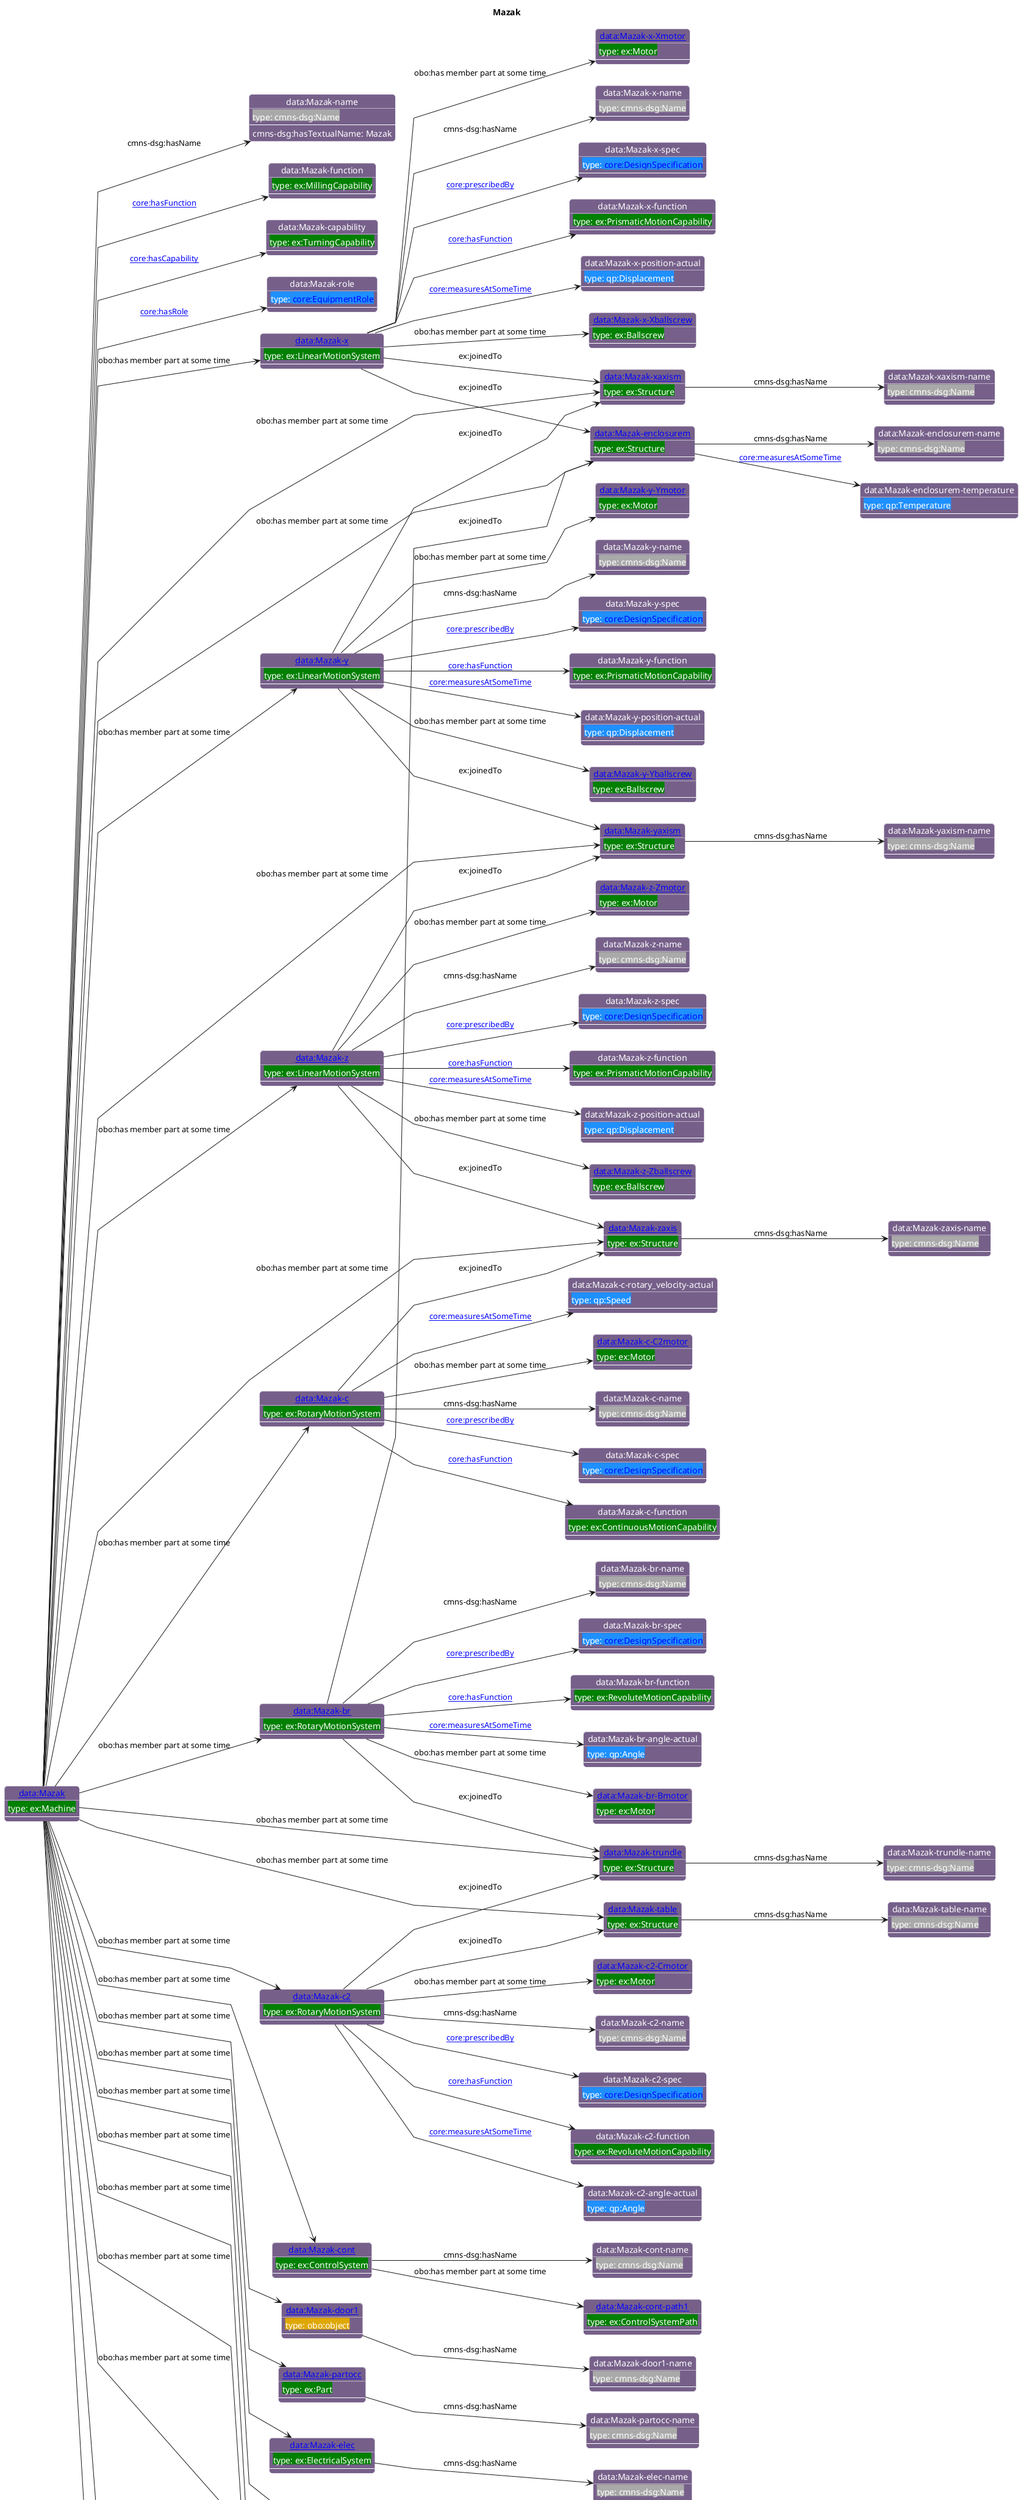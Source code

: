 @startuml
skinparam linetype polyline
left to right direction
title Mazak

skinparam roundCorner 10

skinparam object {
  BackgroundColor 76608A
  fontColor White
  BorderColor White 
  FontName Helvetica   
}

skinparam class{
   BackgroundColor White
   fontColor black
   FontStyle bold
   FontName Helvetica
}

object "[[./Mazak.html data:Mazak]]" as o1 #76608A {
 <back:#Green>type: ex:Machine</back> 
---
 }
object "data:Mazak-name" as o2 #76608A {
 <back:#DarkGrey>type: cmns-dsg:Name</back> 
---
 }
object "data:Mazak-function" as o3 #76608A {
 <back:#Green>type: ex:MillingCapability</back> 
---
 }
object "data:Mazak-capability" as o4 #76608A {
 <back:#Green>type: ex:TurningCapability</back> 
---
 }
object "data:Mazak-role" as o5 #76608A {
 <back:#1E90FF>type: [[https://spec.industrialontologies.org/ontology/core/Core/EquipmentRole core:EquipmentRole]]</back> 
---
 }
object "[[./Mazak-xaxism.html data:Mazak-xaxism]]" as o6 #76608A {
 <back:#Green>type: ex:Structure</back> 
---
 }
object "data:Mazak-xaxism-name" as o7 #76608A {
 <back:#DarkGrey>type: cmns-dsg:Name</back> 
---
 }
object "[[./Mazak-yaxism.html data:Mazak-yaxism]]" as o8 #76608A {
 <back:#Green>type: ex:Structure</back> 
---
 }
object "data:Mazak-yaxism-name" as o9 #76608A {
 <back:#DarkGrey>type: cmns-dsg:Name</back> 
---
 }
object "[[./Mazak-zaxis.html data:Mazak-zaxis]]" as o10 #76608A {
 <back:#Green>type: ex:Structure</back> 
---
 }
object "data:Mazak-zaxis-name" as o11 #76608A {
 <back:#DarkGrey>type: cmns-dsg:Name</back> 
---
 }
object "[[./Mazak-table.html data:Mazak-table]]" as o12 #76608A {
 <back:#Green>type: ex:Structure</back> 
---
 }
object "data:Mazak-table-name" as o13 #76608A {
 <back:#DarkGrey>type: cmns-dsg:Name</back> 
---
 }
object "[[./Mazak-trundle.html data:Mazak-trundle]]" as o14 #76608A {
 <back:#Green>type: ex:Structure</back> 
---
 }
object "data:Mazak-trundle-name" as o15 #76608A {
 <back:#DarkGrey>type: cmns-dsg:Name</back> 
---
 }
object "[[./Mazak-x.html data:Mazak-x]]" as o16 #76608A {
 <back:#Green>type: ex:LinearMotionSystem</back> 
---
 }
object "data:Mazak-x-name" as o17 #76608A {
 <back:#DarkGrey>type: cmns-dsg:Name</back> 
---
 }
object "data:Mazak-x-spec" as o18 #76608A {
 <back:#1E90FF>type: [[https://spec.industrialontologies.org/ontology/core/Core/DesignSpecification core:DesignSpecification]]</back> 
---
 }
object "[[./Mazak-enclosurem.html data:Mazak-enclosurem]]" as o19 #76608A {
 <back:#Green>type: ex:Structure</back> 
---
 }
object "data:Mazak-x-function" as o20 #76608A {
 <back:#Green>type: ex:PrismaticMotionCapability</back> 
---
 }
object "data:Mazak-x-position-actual" as o21 #76608A {
 <back:#1E90FF>type: qp:Displacement</back> 
---
 }
object "[[./Mazak-x-Xballscrew.html data:Mazak-x-Xballscrew]]" as o22 #76608A {
 <back:#Green>type: ex:Ballscrew</back> 
---
 }
object "[[./Mazak-x-Xmotor.html data:Mazak-x-Xmotor]]" as o23 #76608A {
 <back:#Green>type: ex:Motor</back> 
---
 }
object "[[./Mazak-y.html data:Mazak-y]]" as o24 #76608A {
 <back:#Green>type: ex:LinearMotionSystem</back> 
---
 }
object "data:Mazak-y-name" as o25 #76608A {
 <back:#DarkGrey>type: cmns-dsg:Name</back> 
---
 }
object "data:Mazak-y-spec" as o26 #76608A {
 <back:#1E90FF>type: [[https://spec.industrialontologies.org/ontology/core/Core/DesignSpecification core:DesignSpecification]]</back> 
---
 }
object "data:Mazak-y-function" as o27 #76608A {
 <back:#Green>type: ex:PrismaticMotionCapability</back> 
---
 }
object "data:Mazak-y-position-actual" as o28 #76608A {
 <back:#1E90FF>type: qp:Displacement</back> 
---
 }
object "[[./Mazak-y-Yballscrew.html data:Mazak-y-Yballscrew]]" as o29 #76608A {
 <back:#Green>type: ex:Ballscrew</back> 
---
 }
object "[[./Mazak-y-Ymotor.html data:Mazak-y-Ymotor]]" as o30 #76608A {
 <back:#Green>type: ex:Motor</back> 
---
 }
object "[[./Mazak-z.html data:Mazak-z]]" as o31 #76608A {
 <back:#Green>type: ex:LinearMotionSystem</back> 
---
 }
object "data:Mazak-z-name" as o32 #76608A {
 <back:#DarkGrey>type: cmns-dsg:Name</back> 
---
 }
object "data:Mazak-z-spec" as o33 #76608A {
 <back:#1E90FF>type: [[https://spec.industrialontologies.org/ontology/core/Core/DesignSpecification core:DesignSpecification]]</back> 
---
 }
object "data:Mazak-z-function" as o34 #76608A {
 <back:#Green>type: ex:PrismaticMotionCapability</back> 
---
 }
object "data:Mazak-z-position-actual" as o35 #76608A {
 <back:#1E90FF>type: qp:Displacement</back> 
---
 }
object "[[./Mazak-z-Zballscrew.html data:Mazak-z-Zballscrew]]" as o36 #76608A {
 <back:#Green>type: ex:Ballscrew</back> 
---
 }
object "[[./Mazak-z-Zmotor.html data:Mazak-z-Zmotor]]" as o37 #76608A {
 <back:#Green>type: ex:Motor</back> 
---
 }
object "[[./Mazak-c.html data:Mazak-c]]" as o38 #76608A {
 <back:#Green>type: ex:RotaryMotionSystem</back> 
---
 }
object "data:Mazak-c-name" as o39 #76608A {
 <back:#DarkGrey>type: cmns-dsg:Name</back> 
---
 }
object "data:Mazak-c-spec" as o40 #76608A {
 <back:#1E90FF>type: [[https://spec.industrialontologies.org/ontology/core/Core/DesignSpecification core:DesignSpecification]]</back> 
---
 }
object "data:Mazak-c-function" as o41 #76608A {
 <back:#Green>type: ex:ContinuousMotionCapability</back> 
---
 }
object "data:Mazak-c-rotary_velocity-actual" as o42 #76608A {
 <back:#1E90FF>type: qp:Speed</back> 
---
 }
object "[[./Mazak-c-C2motor.html data:Mazak-c-C2motor]]" as o43 #76608A {
 <back:#Green>type: ex:Motor</back> 
---
 }
object "[[./Mazak-br.html data:Mazak-br]]" as o44 #76608A {
 <back:#Green>type: ex:RotaryMotionSystem</back> 
---
 }
object "data:Mazak-br-name" as o45 #76608A {
 <back:#DarkGrey>type: cmns-dsg:Name</back> 
---
 }
object "data:Mazak-br-spec" as o46 #76608A {
 <back:#1E90FF>type: [[https://spec.industrialontologies.org/ontology/core/Core/DesignSpecification core:DesignSpecification]]</back> 
---
 }
object "data:Mazak-br-function" as o47 #76608A {
 <back:#Green>type: ex:RevoluteMotionCapability</back> 
---
 }
object "data:Mazak-br-angle-actual" as o48 #76608A {
 <back:#1E90FF>type: qp:Angle</back> 
---
 }
object "[[./Mazak-br-Bmotor.html data:Mazak-br-Bmotor]]" as o49 #76608A {
 <back:#Green>type: ex:Motor</back> 
---
 }
object "[[./Mazak-c2.html data:Mazak-c2]]" as o50 #76608A {
 <back:#Green>type: ex:RotaryMotionSystem</back> 
---
 }
object "data:Mazak-c2-name" as o51 #76608A {
 <back:#DarkGrey>type: cmns-dsg:Name</back> 
---
 }
object "data:Mazak-c2-spec" as o52 #76608A {
 <back:#1E90FF>type: [[https://spec.industrialontologies.org/ontology/core/Core/DesignSpecification core:DesignSpecification]]</back> 
---
 }
object "data:Mazak-c2-function" as o53 #76608A {
 <back:#Green>type: ex:RevoluteMotionCapability</back> 
---
 }
object "data:Mazak-c2-angle-actual" as o54 #76608A {
 <back:#1E90FF>type: qp:Angle</back> 
---
 }
object "[[./Mazak-c2-Cmotor.html data:Mazak-c2-Cmotor]]" as o55 #76608A {
 <back:#Green>type: ex:Motor</back> 
---
 }
object "[[./Mazak-cont.html data:Mazak-cont]]" as o56 #76608A {
 <back:#Green>type: ex:ControlSystem</back> 
---
 }
object "data:Mazak-cont-name" as o57 #76608A {
 <back:#DarkGrey>type: cmns-dsg:Name</back> 
---
 }
object "[[./Mazak-cont-path1.html data:Mazak-cont-path1]]" as o58 #76608A {
 <back:#Green>type: ex:ControlSystemPath</back> 
---
 }
object "[[./Mazak-door1.html data:Mazak-door1]]" as o59 #76608A {
 <back:#DFA702>type: obo:object</back> 
---
 }
object "data:Mazak-door1-name" as o60 #76608A {
 <back:#DarkGrey>type: cmns-dsg:Name</back> 
---
 }
object "[[./Mazak-partocc.html data:Mazak-partocc]]" as o61 #76608A {
 <back:#Green>type: ex:Part</back> 
---
 }
object "data:Mazak-partocc-name" as o62 #76608A {
 <back:#DarkGrey>type: cmns-dsg:Name</back> 
---
 }
object "[[./Mazak-elec.html data:Mazak-elec]]" as o63 #76608A {
 <back:#Green>type: ex:ElectricalSystem</back> 
---
 }
object "data:Mazak-elec-name" as o64 #76608A {
 <back:#DarkGrey>type: cmns-dsg:Name</back> 
---
 }
object "[[./Mazak-hydraulic.html data:Mazak-hydraulic]]" as o65 #76608A {
 <back:#Green>type: ex:HydraulicSystem</back> 
---
 }
object "data:Mazak-hydraulic-name" as o66 #76608A {
 <back:#DarkGrey>type: cmns-dsg:Name</back> 
---
 }
object "[[./Mazak-coolant.html data:Mazak-coolant]]" as o67 #76608A {
 <back:#DFA702>type: obo:object</back> 
---
 }
object "data:Mazak-coolant-name" as o68 #76608A {
 <back:#DarkGrey>type: cmns-dsg:Name</back> 
---
 }
object "data:Mazak-coolant-temperature" as o69 #76608A {
 <back:#1E90FF>type: qp:Temperature</back> 
---
 }
object "[[./Mazak-pneumatic.html data:Mazak-pneumatic]]" as o70 #76608A {
 <back:#Green>type: ex:PneumaticSystem</back> 
---
 }
object "data:Mazak-pneumatic-name" as o71 #76608A {
 <back:#DarkGrey>type: cmns-dsg:Name</back> 
---
 }
object "[[./Mazak-lubrication.html data:Mazak-lubrication]]" as o72 #76608A {
 <back:#Green>type: ex:LubricationSystem</back> 
---
 }
object "data:Mazak-lubrication-name" as o73 #76608A {
 <back:#DarkGrey>type: cmns-dsg:Name</back> 
---
 }
object "[[./Mazak-personnelm.html data:Mazak-personnelm]]" as o74 #76608A {
 <back:#1E90FF>type: [[https://spec.industrialontologies.org/ontology/core/Core/Person core:Person]]</back> 
---
 }
object "data:Mazak-personnelm-name" as o75 #76608A {
 <back:#DarkGrey>type: cmns-dsg:Name</back> 
---
 }
object "[[./Mazak-procstock.html data:Mazak-procstock]]" as o76 #76608A {
 <back:#Green>type: ex:Stock</back> 
---
 }
object "data:Mazak-procstock-name" as o77 #76608A {
 <back:#DarkGrey>type: cmns-dsg:Name</back> 
---
 }
object "data:Mazak-enclosurem-name" as o78 #76608A {
 <back:#DarkGrey>type: cmns-dsg:Name</back> 
---
 }
object "data:Mazak-enclosurem-temperature" as o79 #76608A {
 <back:#1E90FF>type: qp:Temperature</back> 
---
 }
o1 --> o2 : cmns-dsg:hasName
o2 : cmns-dsg:hasTextualName: Mazak
o1 --> o3 : [[https://spec.industrialontologies.org/ontology/core/Core/hasFunction core:hasFunction]]
o1 --> o4 : [[https://spec.industrialontologies.org/ontology/core/Core/hasCapability core:hasCapability]]
o1 --> o5 : [[https://spec.industrialontologies.org/ontology/core/Core/hasRole core:hasRole]]
o1 --> o6 : obo:has member part at some time
o6 --> o7 : cmns-dsg:hasName
o1 --> o8 : obo:has member part at some time
o8 --> o9 : cmns-dsg:hasName
o1 --> o10 : obo:has member part at some time
o10 --> o11 : cmns-dsg:hasName
o1 --> o12 : obo:has member part at some time
o12 --> o13 : cmns-dsg:hasName
o1 --> o14 : obo:has member part at some time
o14 --> o15 : cmns-dsg:hasName
o1 --> o16 : obo:has member part at some time
o16 --> o17 : cmns-dsg:hasName
o16 --> o18 : [[https://spec.industrialontologies.org/ontology/core/Core/prescribedBy core:prescribedBy]]
o16 --> o19 : ex:joinedTo
o16 --> o6 : ex:joinedTo
o16 --> o20 : [[https://spec.industrialontologies.org/ontology/core/Core/hasFunction core:hasFunction]]
o16 --> o21 : [[https://spec.industrialontologies.org/ontology/core/Core/measuresAtSomeTime core:measuresAtSomeTime]]
o16 --> o22 : obo:has member part at some time
o16 --> o23 : obo:has member part at some time
o1 --> o24 : obo:has member part at some time
o24 --> o25 : cmns-dsg:hasName
o24 --> o26 : [[https://spec.industrialontologies.org/ontology/core/Core/prescribedBy core:prescribedBy]]
o24 --> o6 : ex:joinedTo
o24 --> o8 : ex:joinedTo
o24 --> o27 : [[https://spec.industrialontologies.org/ontology/core/Core/hasFunction core:hasFunction]]
o24 --> o28 : [[https://spec.industrialontologies.org/ontology/core/Core/measuresAtSomeTime core:measuresAtSomeTime]]
o24 --> o29 : obo:has member part at some time
o24 --> o30 : obo:has member part at some time
o1 --> o31 : obo:has member part at some time
o31 --> o32 : cmns-dsg:hasName
o31 --> o33 : [[https://spec.industrialontologies.org/ontology/core/Core/prescribedBy core:prescribedBy]]
o31 --> o8 : ex:joinedTo
o31 --> o10 : ex:joinedTo
o31 --> o34 : [[https://spec.industrialontologies.org/ontology/core/Core/hasFunction core:hasFunction]]
o31 --> o35 : [[https://spec.industrialontologies.org/ontology/core/Core/measuresAtSomeTime core:measuresAtSomeTime]]
o31 --> o36 : obo:has member part at some time
o31 --> o37 : obo:has member part at some time
o1 --> o38 : obo:has member part at some time
o38 --> o39 : cmns-dsg:hasName
o38 --> o40 : [[https://spec.industrialontologies.org/ontology/core/Core/prescribedBy core:prescribedBy]]
o38 --> o10 : ex:joinedTo
o38 --> o41 : [[https://spec.industrialontologies.org/ontology/core/Core/hasFunction core:hasFunction]]
o38 --> o42 : [[https://spec.industrialontologies.org/ontology/core/Core/measuresAtSomeTime core:measuresAtSomeTime]]
o38 --> o43 : obo:has member part at some time
o1 --> o44 : obo:has member part at some time
o44 --> o45 : cmns-dsg:hasName
o44 --> o46 : [[https://spec.industrialontologies.org/ontology/core/Core/prescribedBy core:prescribedBy]]
o44 --> o19 : ex:joinedTo
o44 --> o14 : ex:joinedTo
o44 --> o47 : [[https://spec.industrialontologies.org/ontology/core/Core/hasFunction core:hasFunction]]
o44 --> o48 : [[https://spec.industrialontologies.org/ontology/core/Core/measuresAtSomeTime core:measuresAtSomeTime]]
o44 --> o49 : obo:has member part at some time
o1 --> o50 : obo:has member part at some time
o50 --> o51 : cmns-dsg:hasName
o50 --> o52 : [[https://spec.industrialontologies.org/ontology/core/Core/prescribedBy core:prescribedBy]]
o50 --> o14 : ex:joinedTo
o50 --> o12 : ex:joinedTo
o50 --> o53 : [[https://spec.industrialontologies.org/ontology/core/Core/hasFunction core:hasFunction]]
o50 --> o54 : [[https://spec.industrialontologies.org/ontology/core/Core/measuresAtSomeTime core:measuresAtSomeTime]]
o50 --> o55 : obo:has member part at some time
o1 --> o56 : obo:has member part at some time
o56 --> o57 : cmns-dsg:hasName
o56 --> o58 : obo:has member part at some time
o1 --> o59 : obo:has member part at some time
o59 --> o60 : cmns-dsg:hasName
o1 --> o61 : obo:has member part at some time
o61 --> o62 : cmns-dsg:hasName
o1 --> o63 : obo:has member part at some time
o63 --> o64 : cmns-dsg:hasName
o1 --> o65 : obo:has member part at some time
o65 --> o66 : cmns-dsg:hasName
o1 --> o67 : obo:has member part at some time
o67 --> o68 : cmns-dsg:hasName
o67 --> o69 : [[https://spec.industrialontologies.org/ontology/core/Core/measuresAtSomeTime core:measuresAtSomeTime]]
o1 --> o70 : obo:has member part at some time
o70 --> o71 : cmns-dsg:hasName
o1 --> o72 : obo:has member part at some time
o72 --> o73 : cmns-dsg:hasName
o1 --> o74 : obo:has member part at some time
o74 --> o75 : cmns-dsg:hasName
o1 --> o76 : obo:has member part at some time
o76 --> o77 : cmns-dsg:hasName
o1 --> o19 : obo:has member part at some time
o19 --> o78 : cmns-dsg:hasName
o19 --> o79 : [[https://spec.industrialontologies.org/ontology/core/Core/measuresAtSomeTime core:measuresAtSomeTime]]
@enduml
